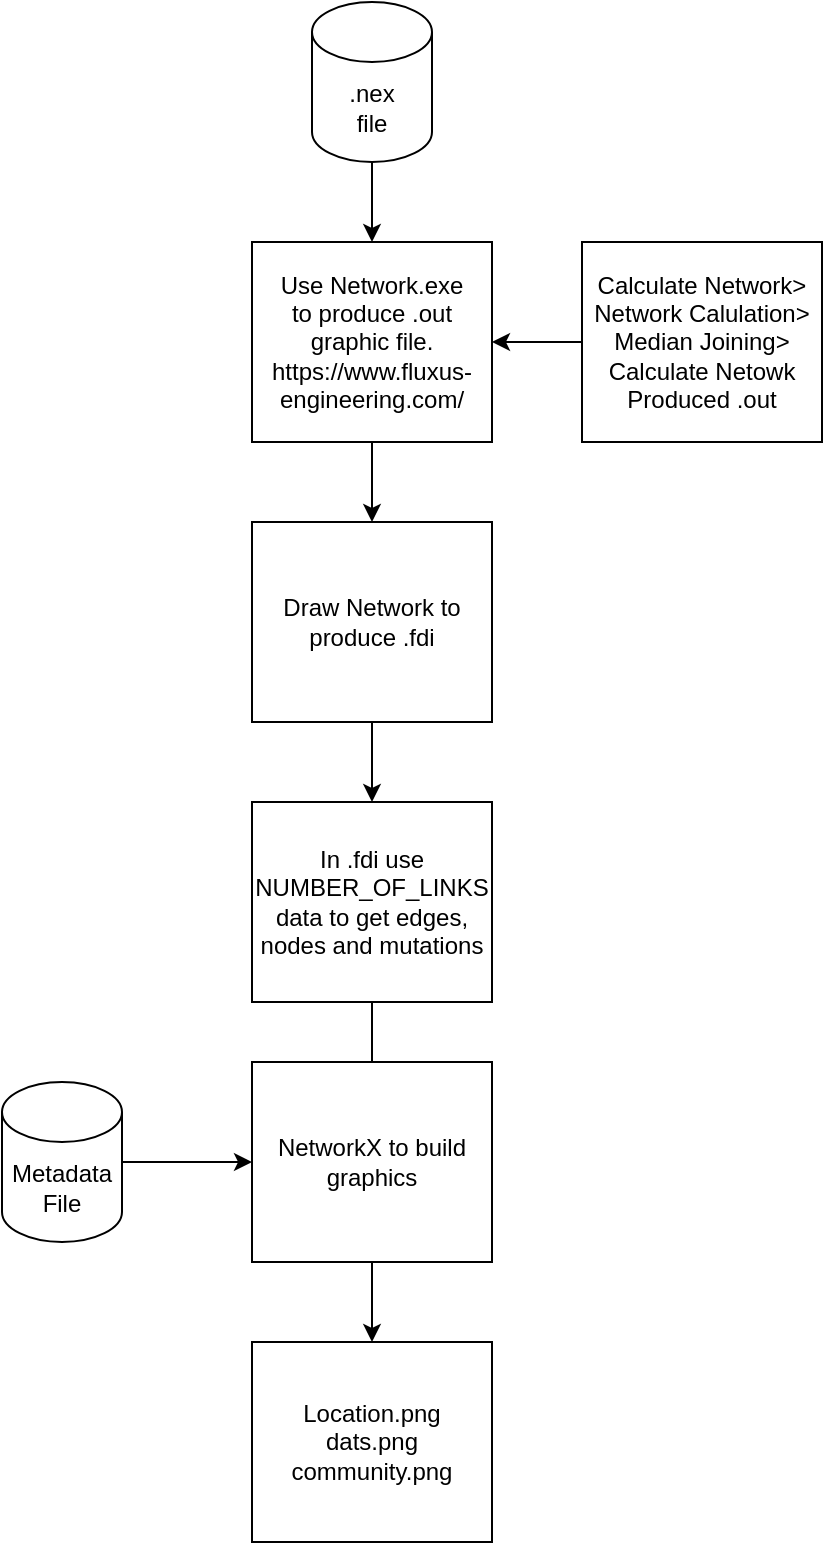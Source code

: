 <mxfile version="14.4.8" type="device"><diagram id="EjcOc4V_7TziF-3JQGjs" name="Page-1"><mxGraphModel dx="2370" dy="2372" grid="1" gridSize="10" guides="1" tooltips="1" connect="1" arrows="1" fold="1" page="1" pageScale="1" pageWidth="850" pageHeight="1100" math="0" shadow="0"><root><mxCell id="0"/><mxCell id="1" parent="0"/><mxCell id="8V15aj5bsOqFsoDOgxJ8-14" value="" style="edgeStyle=orthogonalEdgeStyle;rounded=0;orthogonalLoop=1;jettySize=auto;html=1;" edge="1" parent="1" source="8V15aj5bsOqFsoDOgxJ8-2" target="8V15aj5bsOqFsoDOgxJ8-4"><mxGeometry relative="1" as="geometry"/></mxCell><mxCell id="8V15aj5bsOqFsoDOgxJ8-2" value="&lt;div&gt;Use Network.exe&lt;/div&gt;&lt;div&gt;to produce .out graphic file.&lt;br&gt;&lt;/div&gt;&lt;div&gt;https://www.fluxus-engineering.com/&lt;br&gt;&lt;/div&gt;" style="rounded=0;whiteSpace=wrap;html=1;" vertex="1" parent="1"><mxGeometry x="365" y="-940" width="120" height="100" as="geometry"/></mxCell><mxCell id="8V15aj5bsOqFsoDOgxJ8-16" value="" style="edgeStyle=orthogonalEdgeStyle;rounded=0;orthogonalLoop=1;jettySize=auto;html=1;" edge="1" parent="1" source="8V15aj5bsOqFsoDOgxJ8-3" target="8V15aj5bsOqFsoDOgxJ8-2"><mxGeometry relative="1" as="geometry"/></mxCell><mxCell id="8V15aj5bsOqFsoDOgxJ8-3" value="&lt;div&gt;Calculate Network&amp;gt;&lt;/div&gt;&lt;div&gt;Network Calulation&amp;gt;&lt;/div&gt;&lt;div&gt;Median Joining&amp;gt;&lt;/div&gt;&lt;div&gt;Calculate Netowk&lt;/div&gt;&lt;div&gt;Produced .out&lt;br&gt;&lt;/div&gt;" style="rounded=0;whiteSpace=wrap;html=1;" vertex="1" parent="1"><mxGeometry x="530" y="-940" width="120" height="100" as="geometry"/></mxCell><mxCell id="8V15aj5bsOqFsoDOgxJ8-13" value="" style="edgeStyle=orthogonalEdgeStyle;rounded=0;orthogonalLoop=1;jettySize=auto;html=1;" edge="1" parent="1" source="8V15aj5bsOqFsoDOgxJ8-4" target="8V15aj5bsOqFsoDOgxJ8-8"><mxGeometry relative="1" as="geometry"/></mxCell><mxCell id="8V15aj5bsOqFsoDOgxJ8-4" value="Draw Network to produce .fdi" style="rounded=0;whiteSpace=wrap;html=1;" vertex="1" parent="1"><mxGeometry x="365" y="-800" width="120" height="100" as="geometry"/></mxCell><mxCell id="8V15aj5bsOqFsoDOgxJ8-15" value="" style="edgeStyle=orthogonalEdgeStyle;rounded=0;orthogonalLoop=1;jettySize=auto;html=1;" edge="1" parent="1" source="8V15aj5bsOqFsoDOgxJ8-5" target="8V15aj5bsOqFsoDOgxJ8-2"><mxGeometry relative="1" as="geometry"/></mxCell><mxCell id="8V15aj5bsOqFsoDOgxJ8-5" value="&lt;div&gt;.nex&lt;/div&gt;&lt;div&gt;file&lt;br&gt;&lt;/div&gt;" style="shape=cylinder3;whiteSpace=wrap;html=1;boundedLbl=1;backgroundOutline=1;size=15;" vertex="1" parent="1"><mxGeometry x="395" y="-1060" width="60" height="80" as="geometry"/></mxCell><mxCell id="8V15aj5bsOqFsoDOgxJ8-18" value="" style="edgeStyle=orthogonalEdgeStyle;rounded=0;orthogonalLoop=1;jettySize=auto;html=1;" edge="1" parent="1" source="8V15aj5bsOqFsoDOgxJ8-7" target="8V15aj5bsOqFsoDOgxJ8-17"><mxGeometry relative="1" as="geometry"/></mxCell><mxCell id="8V15aj5bsOqFsoDOgxJ8-7" value="&lt;div&gt;Metadata&lt;/div&gt;&lt;div&gt;File&lt;br&gt;&lt;/div&gt;" style="shape=cylinder3;whiteSpace=wrap;html=1;boundedLbl=1;backgroundOutline=1;size=15;" vertex="1" parent="1"><mxGeometry x="240" y="-520" width="60" height="80" as="geometry"/></mxCell><mxCell id="8V15aj5bsOqFsoDOgxJ8-12" value="" style="edgeStyle=orthogonalEdgeStyle;rounded=0;orthogonalLoop=1;jettySize=auto;html=1;" edge="1" parent="1" source="8V15aj5bsOqFsoDOgxJ8-8" target="8V15aj5bsOqFsoDOgxJ8-9"><mxGeometry relative="1" as="geometry"/></mxCell><mxCell id="8V15aj5bsOqFsoDOgxJ8-8" value="&lt;div&gt;In .fdi use NUMBER_OF_LINKS&lt;/div&gt;&lt;div&gt;data to get edges, nodes and mutations&lt;br&gt;&lt;/div&gt;" style="rounded=0;whiteSpace=wrap;html=1;" vertex="1" parent="1"><mxGeometry x="365" y="-660" width="120" height="100" as="geometry"/></mxCell><mxCell id="8V15aj5bsOqFsoDOgxJ8-9" value="&lt;div&gt;Location.png&lt;/div&gt;&lt;div&gt;dats.png&lt;/div&gt;&lt;div&gt;community.png&lt;/div&gt;" style="rounded=0;whiteSpace=wrap;html=1;" vertex="1" parent="1"><mxGeometry x="365" y="-390" width="120" height="100" as="geometry"/></mxCell><mxCell id="8V15aj5bsOqFsoDOgxJ8-17" value="NetworkX to build graphics" style="rounded=0;whiteSpace=wrap;html=1;" vertex="1" parent="1"><mxGeometry x="365" y="-530" width="120" height="100" as="geometry"/></mxCell></root></mxGraphModel></diagram></mxfile>